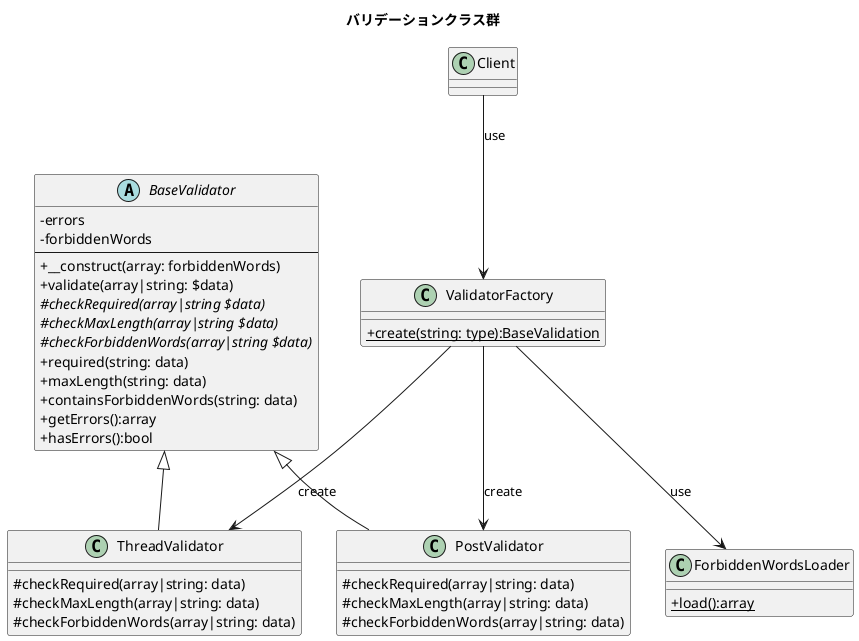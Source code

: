 @startuml beforeValidationClassDiagram
skinparam ClassAttributeIconSize 0
title バリデーションクラス群
class Client

class ValidatorFactory{
  {static}+create(string: type):BaseValidation
}

abstract class BaseValidator{
  -errors
  -forbiddenWords
  --
  +__construct(array: forbiddenWords)
  +validate(array|string: $data)
  {abstract}#checkRequired(array|string $data)
  {abstract}#checkMaxLength(array|string $data)
  {abstract}#checkForbiddenWords(array|string $data)
  +required(string: data)
  +maxLength(string: data)
  +containsForbiddenWords(string: data)
  +getErrors():array
  +hasErrors():bool
}

class PostValidator{
  #checkRequired(array|string: data)
  #checkMaxLength(array|string: data)
  #checkForbiddenWords(array|string: data)
}

class ThreadValidator{
  #checkRequired(array|string: data)
  #checkMaxLength(array|string: data)
  #checkForbiddenWords(array|string: data)
}

class ForbiddenWordsLoader{
  {static}+load():array
}
Client-->ValidatorFactory: use
ValidatorFactory-->ThreadValidator:create
ValidatorFactory-->PostValidator:create
BaseValidator<|--ThreadValidator
BaseValidator<|--PostValidator
ValidatorFactory-->ForbiddenWordsLoader:use


@enduml